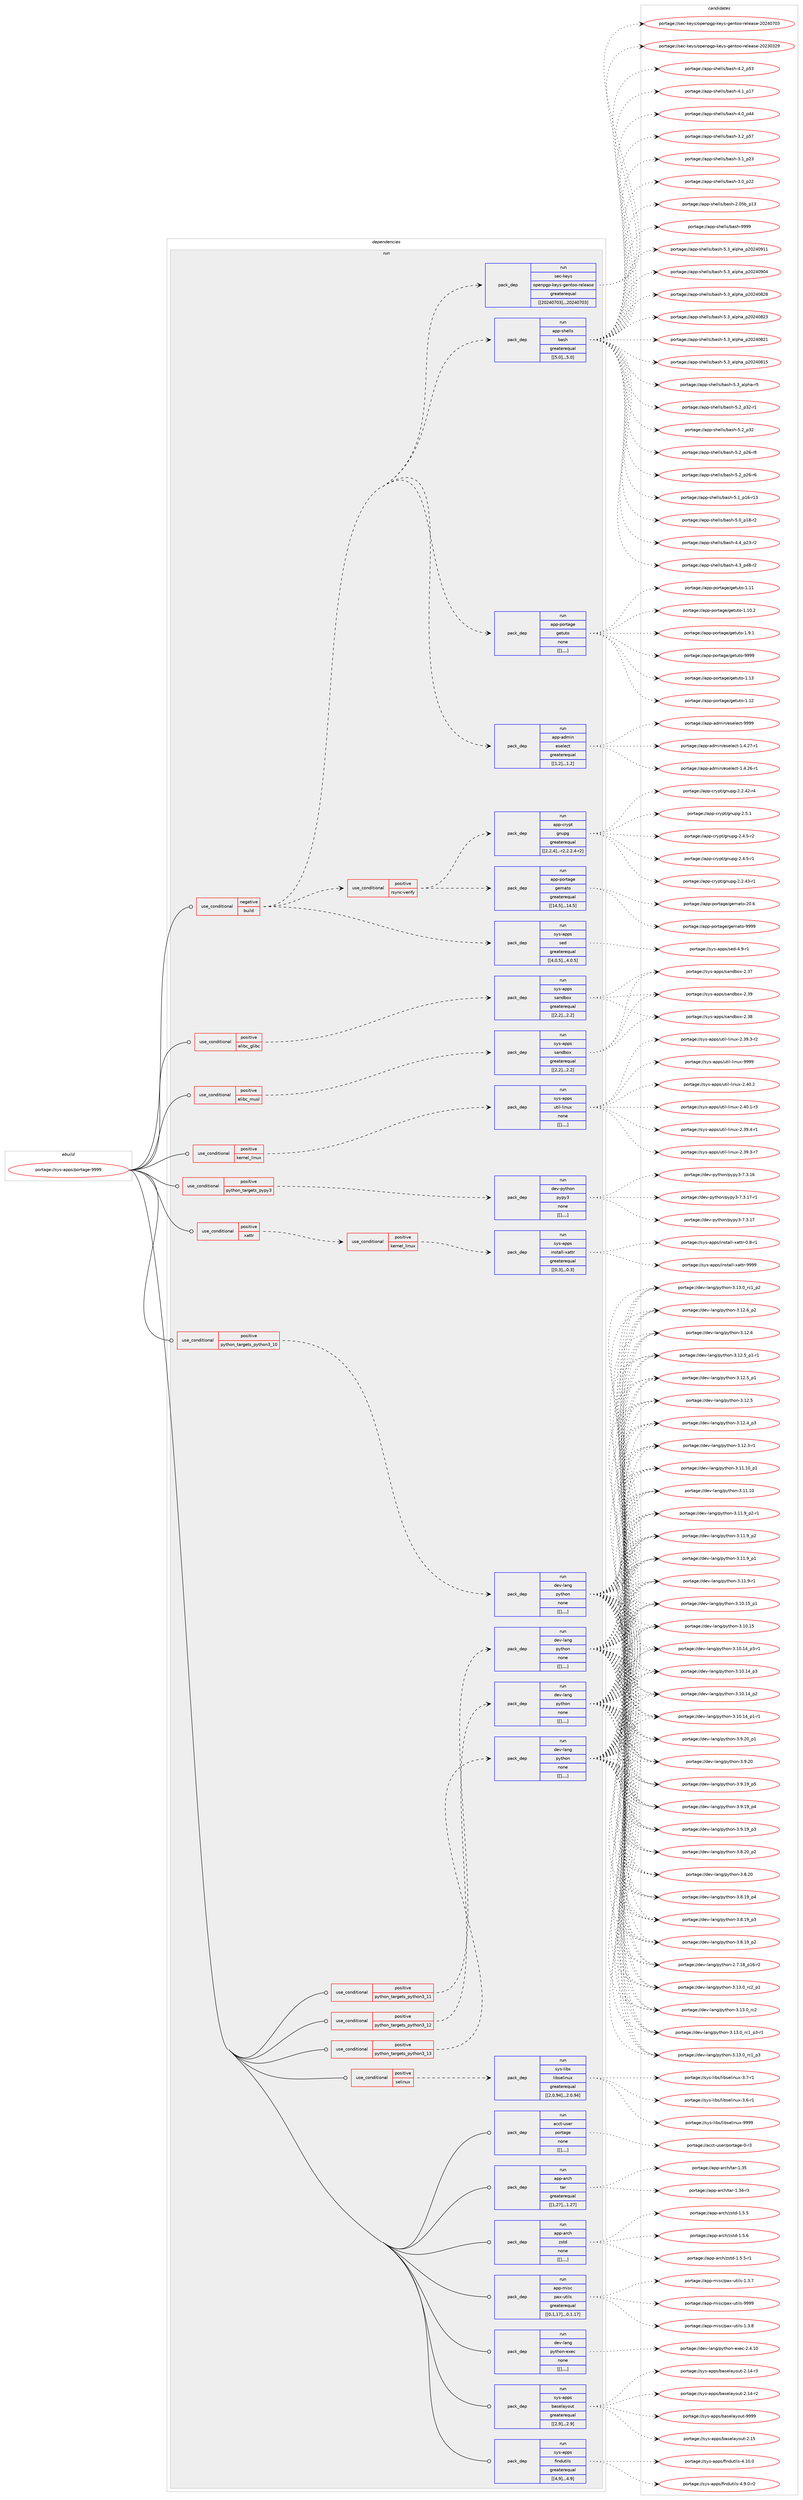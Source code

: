 digraph prolog {

# *************
# Graph options
# *************

newrank=true;
concentrate=true;
compound=true;
graph [rankdir=LR,fontname=Helvetica,fontsize=10,ranksep=1.5];#, ranksep=2.5, nodesep=0.2];
edge  [arrowhead=vee];
node  [fontname=Helvetica,fontsize=10];

# **********
# The ebuild
# **********

subgraph cluster_leftcol {
color=gray;
label=<<i>ebuild</i>>;
id [label="portage://sys-apps/portage-9999", color=red, width=4, href="../sys-apps/portage-9999.svg"];
}

# ****************
# The dependencies
# ****************

subgraph cluster_midcol {
color=gray;
label=<<i>dependencies</i>>;
subgraph cluster_compile {
fillcolor="#eeeeee";
style=filled;
label=<<i>compile</i>>;
}
subgraph cluster_compileandrun {
fillcolor="#eeeeee";
style=filled;
label=<<i>compile and run</i>>;
}
subgraph cluster_run {
fillcolor="#eeeeee";
style=filled;
label=<<i>run</i>>;
subgraph cond6916 {
dependency18360 [label=<<TABLE BORDER="0" CELLBORDER="1" CELLSPACING="0" CELLPADDING="4"><TR><TD ROWSPAN="3" CELLPADDING="10">use_conditional</TD></TR><TR><TD>negative</TD></TR><TR><TD>build</TD></TR></TABLE>>, shape=none, color=red];
subgraph pack11392 {
dependency18361 [label=<<TABLE BORDER="0" CELLBORDER="1" CELLSPACING="0" CELLPADDING="4" WIDTH="220"><TR><TD ROWSPAN="6" CELLPADDING="30">pack_dep</TD></TR><TR><TD WIDTH="110">run</TD></TR><TR><TD>app-admin</TD></TR><TR><TD>eselect</TD></TR><TR><TD>greaterequal</TD></TR><TR><TD>[[1,2],,,1.2]</TD></TR></TABLE>>, shape=none, color=blue];
}
dependency18360:e -> dependency18361:w [weight=20,style="dashed",arrowhead="vee"];
subgraph pack11393 {
dependency18362 [label=<<TABLE BORDER="0" CELLBORDER="1" CELLSPACING="0" CELLPADDING="4" WIDTH="220"><TR><TD ROWSPAN="6" CELLPADDING="30">pack_dep</TD></TR><TR><TD WIDTH="110">run</TD></TR><TR><TD>app-portage</TD></TR><TR><TD>getuto</TD></TR><TR><TD>none</TD></TR><TR><TD>[[],,,,]</TD></TR></TABLE>>, shape=none, color=blue];
}
dependency18360:e -> dependency18362:w [weight=20,style="dashed",arrowhead="vee"];
subgraph pack11394 {
dependency18363 [label=<<TABLE BORDER="0" CELLBORDER="1" CELLSPACING="0" CELLPADDING="4" WIDTH="220"><TR><TD ROWSPAN="6" CELLPADDING="30">pack_dep</TD></TR><TR><TD WIDTH="110">run</TD></TR><TR><TD>app-shells</TD></TR><TR><TD>bash</TD></TR><TR><TD>greaterequal</TD></TR><TR><TD>[[5,0],,,5.0]</TD></TR></TABLE>>, shape=none, color=blue];
}
dependency18360:e -> dependency18363:w [weight=20,style="dashed",arrowhead="vee"];
subgraph pack11395 {
dependency18364 [label=<<TABLE BORDER="0" CELLBORDER="1" CELLSPACING="0" CELLPADDING="4" WIDTH="220"><TR><TD ROWSPAN="6" CELLPADDING="30">pack_dep</TD></TR><TR><TD WIDTH="110">run</TD></TR><TR><TD>sec-keys</TD></TR><TR><TD>openpgp-keys-gentoo-release</TD></TR><TR><TD>greaterequal</TD></TR><TR><TD>[[20240703],,,20240703]</TD></TR></TABLE>>, shape=none, color=blue];
}
dependency18360:e -> dependency18364:w [weight=20,style="dashed",arrowhead="vee"];
subgraph pack11396 {
dependency18365 [label=<<TABLE BORDER="0" CELLBORDER="1" CELLSPACING="0" CELLPADDING="4" WIDTH="220"><TR><TD ROWSPAN="6" CELLPADDING="30">pack_dep</TD></TR><TR><TD WIDTH="110">run</TD></TR><TR><TD>sys-apps</TD></TR><TR><TD>sed</TD></TR><TR><TD>greaterequal</TD></TR><TR><TD>[[4,0,5],,,4.0.5]</TD></TR></TABLE>>, shape=none, color=blue];
}
dependency18360:e -> dependency18365:w [weight=20,style="dashed",arrowhead="vee"];
subgraph cond6917 {
dependency18366 [label=<<TABLE BORDER="0" CELLBORDER="1" CELLSPACING="0" CELLPADDING="4"><TR><TD ROWSPAN="3" CELLPADDING="10">use_conditional</TD></TR><TR><TD>positive</TD></TR><TR><TD>rsync-verify</TD></TR></TABLE>>, shape=none, color=red];
subgraph pack11397 {
dependency18367 [label=<<TABLE BORDER="0" CELLBORDER="1" CELLSPACING="0" CELLPADDING="4" WIDTH="220"><TR><TD ROWSPAN="6" CELLPADDING="30">pack_dep</TD></TR><TR><TD WIDTH="110">run</TD></TR><TR><TD>app-crypt</TD></TR><TR><TD>gnupg</TD></TR><TR><TD>greaterequal</TD></TR><TR><TD>[[2,2,4],,-r2,2.2.4-r2]</TD></TR></TABLE>>, shape=none, color=blue];
}
dependency18366:e -> dependency18367:w [weight=20,style="dashed",arrowhead="vee"];
subgraph pack11398 {
dependency18368 [label=<<TABLE BORDER="0" CELLBORDER="1" CELLSPACING="0" CELLPADDING="4" WIDTH="220"><TR><TD ROWSPAN="6" CELLPADDING="30">pack_dep</TD></TR><TR><TD WIDTH="110">run</TD></TR><TR><TD>app-portage</TD></TR><TR><TD>gemato</TD></TR><TR><TD>greaterequal</TD></TR><TR><TD>[[14,5],,,14.5]</TD></TR></TABLE>>, shape=none, color=blue];
}
dependency18366:e -> dependency18368:w [weight=20,style="dashed",arrowhead="vee"];
}
dependency18360:e -> dependency18366:w [weight=20,style="dashed",arrowhead="vee"];
}
id:e -> dependency18360:w [weight=20,style="solid",arrowhead="odot"];
subgraph cond6918 {
dependency18369 [label=<<TABLE BORDER="0" CELLBORDER="1" CELLSPACING="0" CELLPADDING="4"><TR><TD ROWSPAN="3" CELLPADDING="10">use_conditional</TD></TR><TR><TD>positive</TD></TR><TR><TD>elibc_glibc</TD></TR></TABLE>>, shape=none, color=red];
subgraph pack11399 {
dependency18370 [label=<<TABLE BORDER="0" CELLBORDER="1" CELLSPACING="0" CELLPADDING="4" WIDTH="220"><TR><TD ROWSPAN="6" CELLPADDING="30">pack_dep</TD></TR><TR><TD WIDTH="110">run</TD></TR><TR><TD>sys-apps</TD></TR><TR><TD>sandbox</TD></TR><TR><TD>greaterequal</TD></TR><TR><TD>[[2,2],,,2.2]</TD></TR></TABLE>>, shape=none, color=blue];
}
dependency18369:e -> dependency18370:w [weight=20,style="dashed",arrowhead="vee"];
}
id:e -> dependency18369:w [weight=20,style="solid",arrowhead="odot"];
subgraph cond6919 {
dependency18371 [label=<<TABLE BORDER="0" CELLBORDER="1" CELLSPACING="0" CELLPADDING="4"><TR><TD ROWSPAN="3" CELLPADDING="10">use_conditional</TD></TR><TR><TD>positive</TD></TR><TR><TD>elibc_musl</TD></TR></TABLE>>, shape=none, color=red];
subgraph pack11400 {
dependency18372 [label=<<TABLE BORDER="0" CELLBORDER="1" CELLSPACING="0" CELLPADDING="4" WIDTH="220"><TR><TD ROWSPAN="6" CELLPADDING="30">pack_dep</TD></TR><TR><TD WIDTH="110">run</TD></TR><TR><TD>sys-apps</TD></TR><TR><TD>sandbox</TD></TR><TR><TD>greaterequal</TD></TR><TR><TD>[[2,2],,,2.2]</TD></TR></TABLE>>, shape=none, color=blue];
}
dependency18371:e -> dependency18372:w [weight=20,style="dashed",arrowhead="vee"];
}
id:e -> dependency18371:w [weight=20,style="solid",arrowhead="odot"];
subgraph cond6920 {
dependency18373 [label=<<TABLE BORDER="0" CELLBORDER="1" CELLSPACING="0" CELLPADDING="4"><TR><TD ROWSPAN="3" CELLPADDING="10">use_conditional</TD></TR><TR><TD>positive</TD></TR><TR><TD>kernel_linux</TD></TR></TABLE>>, shape=none, color=red];
subgraph pack11401 {
dependency18374 [label=<<TABLE BORDER="0" CELLBORDER="1" CELLSPACING="0" CELLPADDING="4" WIDTH="220"><TR><TD ROWSPAN="6" CELLPADDING="30">pack_dep</TD></TR><TR><TD WIDTH="110">run</TD></TR><TR><TD>sys-apps</TD></TR><TR><TD>util-linux</TD></TR><TR><TD>none</TD></TR><TR><TD>[[],,,,]</TD></TR></TABLE>>, shape=none, color=blue];
}
dependency18373:e -> dependency18374:w [weight=20,style="dashed",arrowhead="vee"];
}
id:e -> dependency18373:w [weight=20,style="solid",arrowhead="odot"];
subgraph cond6921 {
dependency18375 [label=<<TABLE BORDER="0" CELLBORDER="1" CELLSPACING="0" CELLPADDING="4"><TR><TD ROWSPAN="3" CELLPADDING="10">use_conditional</TD></TR><TR><TD>positive</TD></TR><TR><TD>python_targets_pypy3</TD></TR></TABLE>>, shape=none, color=red];
subgraph pack11402 {
dependency18376 [label=<<TABLE BORDER="0" CELLBORDER="1" CELLSPACING="0" CELLPADDING="4" WIDTH="220"><TR><TD ROWSPAN="6" CELLPADDING="30">pack_dep</TD></TR><TR><TD WIDTH="110">run</TD></TR><TR><TD>dev-python</TD></TR><TR><TD>pypy3</TD></TR><TR><TD>none</TD></TR><TR><TD>[[],,,,]</TD></TR></TABLE>>, shape=none, color=blue];
}
dependency18375:e -> dependency18376:w [weight=20,style="dashed",arrowhead="vee"];
}
id:e -> dependency18375:w [weight=20,style="solid",arrowhead="odot"];
subgraph cond6922 {
dependency18377 [label=<<TABLE BORDER="0" CELLBORDER="1" CELLSPACING="0" CELLPADDING="4"><TR><TD ROWSPAN="3" CELLPADDING="10">use_conditional</TD></TR><TR><TD>positive</TD></TR><TR><TD>python_targets_python3_10</TD></TR></TABLE>>, shape=none, color=red];
subgraph pack11403 {
dependency18378 [label=<<TABLE BORDER="0" CELLBORDER="1" CELLSPACING="0" CELLPADDING="4" WIDTH="220"><TR><TD ROWSPAN="6" CELLPADDING="30">pack_dep</TD></TR><TR><TD WIDTH="110">run</TD></TR><TR><TD>dev-lang</TD></TR><TR><TD>python</TD></TR><TR><TD>none</TD></TR><TR><TD>[[],,,,]</TD></TR></TABLE>>, shape=none, color=blue];
}
dependency18377:e -> dependency18378:w [weight=20,style="dashed",arrowhead="vee"];
}
id:e -> dependency18377:w [weight=20,style="solid",arrowhead="odot"];
subgraph cond6923 {
dependency18379 [label=<<TABLE BORDER="0" CELLBORDER="1" CELLSPACING="0" CELLPADDING="4"><TR><TD ROWSPAN="3" CELLPADDING="10">use_conditional</TD></TR><TR><TD>positive</TD></TR><TR><TD>python_targets_python3_11</TD></TR></TABLE>>, shape=none, color=red];
subgraph pack11404 {
dependency18380 [label=<<TABLE BORDER="0" CELLBORDER="1" CELLSPACING="0" CELLPADDING="4" WIDTH="220"><TR><TD ROWSPAN="6" CELLPADDING="30">pack_dep</TD></TR><TR><TD WIDTH="110">run</TD></TR><TR><TD>dev-lang</TD></TR><TR><TD>python</TD></TR><TR><TD>none</TD></TR><TR><TD>[[],,,,]</TD></TR></TABLE>>, shape=none, color=blue];
}
dependency18379:e -> dependency18380:w [weight=20,style="dashed",arrowhead="vee"];
}
id:e -> dependency18379:w [weight=20,style="solid",arrowhead="odot"];
subgraph cond6924 {
dependency18381 [label=<<TABLE BORDER="0" CELLBORDER="1" CELLSPACING="0" CELLPADDING="4"><TR><TD ROWSPAN="3" CELLPADDING="10">use_conditional</TD></TR><TR><TD>positive</TD></TR><TR><TD>python_targets_python3_12</TD></TR></TABLE>>, shape=none, color=red];
subgraph pack11405 {
dependency18382 [label=<<TABLE BORDER="0" CELLBORDER="1" CELLSPACING="0" CELLPADDING="4" WIDTH="220"><TR><TD ROWSPAN="6" CELLPADDING="30">pack_dep</TD></TR><TR><TD WIDTH="110">run</TD></TR><TR><TD>dev-lang</TD></TR><TR><TD>python</TD></TR><TR><TD>none</TD></TR><TR><TD>[[],,,,]</TD></TR></TABLE>>, shape=none, color=blue];
}
dependency18381:e -> dependency18382:w [weight=20,style="dashed",arrowhead="vee"];
}
id:e -> dependency18381:w [weight=20,style="solid",arrowhead="odot"];
subgraph cond6925 {
dependency18383 [label=<<TABLE BORDER="0" CELLBORDER="1" CELLSPACING="0" CELLPADDING="4"><TR><TD ROWSPAN="3" CELLPADDING="10">use_conditional</TD></TR><TR><TD>positive</TD></TR><TR><TD>python_targets_python3_13</TD></TR></TABLE>>, shape=none, color=red];
subgraph pack11406 {
dependency18384 [label=<<TABLE BORDER="0" CELLBORDER="1" CELLSPACING="0" CELLPADDING="4" WIDTH="220"><TR><TD ROWSPAN="6" CELLPADDING="30">pack_dep</TD></TR><TR><TD WIDTH="110">run</TD></TR><TR><TD>dev-lang</TD></TR><TR><TD>python</TD></TR><TR><TD>none</TD></TR><TR><TD>[[],,,,]</TD></TR></TABLE>>, shape=none, color=blue];
}
dependency18383:e -> dependency18384:w [weight=20,style="dashed",arrowhead="vee"];
}
id:e -> dependency18383:w [weight=20,style="solid",arrowhead="odot"];
subgraph cond6926 {
dependency18385 [label=<<TABLE BORDER="0" CELLBORDER="1" CELLSPACING="0" CELLPADDING="4"><TR><TD ROWSPAN="3" CELLPADDING="10">use_conditional</TD></TR><TR><TD>positive</TD></TR><TR><TD>selinux</TD></TR></TABLE>>, shape=none, color=red];
subgraph pack11407 {
dependency18386 [label=<<TABLE BORDER="0" CELLBORDER="1" CELLSPACING="0" CELLPADDING="4" WIDTH="220"><TR><TD ROWSPAN="6" CELLPADDING="30">pack_dep</TD></TR><TR><TD WIDTH="110">run</TD></TR><TR><TD>sys-libs</TD></TR><TR><TD>libselinux</TD></TR><TR><TD>greaterequal</TD></TR><TR><TD>[[2,0,94],,,2.0.94]</TD></TR></TABLE>>, shape=none, color=blue];
}
dependency18385:e -> dependency18386:w [weight=20,style="dashed",arrowhead="vee"];
}
id:e -> dependency18385:w [weight=20,style="solid",arrowhead="odot"];
subgraph cond6927 {
dependency18387 [label=<<TABLE BORDER="0" CELLBORDER="1" CELLSPACING="0" CELLPADDING="4"><TR><TD ROWSPAN="3" CELLPADDING="10">use_conditional</TD></TR><TR><TD>positive</TD></TR><TR><TD>xattr</TD></TR></TABLE>>, shape=none, color=red];
subgraph cond6928 {
dependency18388 [label=<<TABLE BORDER="0" CELLBORDER="1" CELLSPACING="0" CELLPADDING="4"><TR><TD ROWSPAN="3" CELLPADDING="10">use_conditional</TD></TR><TR><TD>positive</TD></TR><TR><TD>kernel_linux</TD></TR></TABLE>>, shape=none, color=red];
subgraph pack11408 {
dependency18389 [label=<<TABLE BORDER="0" CELLBORDER="1" CELLSPACING="0" CELLPADDING="4" WIDTH="220"><TR><TD ROWSPAN="6" CELLPADDING="30">pack_dep</TD></TR><TR><TD WIDTH="110">run</TD></TR><TR><TD>sys-apps</TD></TR><TR><TD>install-xattr</TD></TR><TR><TD>greaterequal</TD></TR><TR><TD>[[0,3],,,0.3]</TD></TR></TABLE>>, shape=none, color=blue];
}
dependency18388:e -> dependency18389:w [weight=20,style="dashed",arrowhead="vee"];
}
dependency18387:e -> dependency18388:w [weight=20,style="dashed",arrowhead="vee"];
}
id:e -> dependency18387:w [weight=20,style="solid",arrowhead="odot"];
subgraph pack11409 {
dependency18390 [label=<<TABLE BORDER="0" CELLBORDER="1" CELLSPACING="0" CELLPADDING="4" WIDTH="220"><TR><TD ROWSPAN="6" CELLPADDING="30">pack_dep</TD></TR><TR><TD WIDTH="110">run</TD></TR><TR><TD>acct-user</TD></TR><TR><TD>portage</TD></TR><TR><TD>none</TD></TR><TR><TD>[[],,,,]</TD></TR></TABLE>>, shape=none, color=blue];
}
id:e -> dependency18390:w [weight=20,style="solid",arrowhead="odot"];
subgraph pack11410 {
dependency18391 [label=<<TABLE BORDER="0" CELLBORDER="1" CELLSPACING="0" CELLPADDING="4" WIDTH="220"><TR><TD ROWSPAN="6" CELLPADDING="30">pack_dep</TD></TR><TR><TD WIDTH="110">run</TD></TR><TR><TD>app-arch</TD></TR><TR><TD>tar</TD></TR><TR><TD>greaterequal</TD></TR><TR><TD>[[1,27],,,1.27]</TD></TR></TABLE>>, shape=none, color=blue];
}
id:e -> dependency18391:w [weight=20,style="solid",arrowhead="odot"];
subgraph pack11411 {
dependency18392 [label=<<TABLE BORDER="0" CELLBORDER="1" CELLSPACING="0" CELLPADDING="4" WIDTH="220"><TR><TD ROWSPAN="6" CELLPADDING="30">pack_dep</TD></TR><TR><TD WIDTH="110">run</TD></TR><TR><TD>app-arch</TD></TR><TR><TD>zstd</TD></TR><TR><TD>none</TD></TR><TR><TD>[[],,,,]</TD></TR></TABLE>>, shape=none, color=blue];
}
id:e -> dependency18392:w [weight=20,style="solid",arrowhead="odot"];
subgraph pack11412 {
dependency18393 [label=<<TABLE BORDER="0" CELLBORDER="1" CELLSPACING="0" CELLPADDING="4" WIDTH="220"><TR><TD ROWSPAN="6" CELLPADDING="30">pack_dep</TD></TR><TR><TD WIDTH="110">run</TD></TR><TR><TD>app-misc</TD></TR><TR><TD>pax-utils</TD></TR><TR><TD>greaterequal</TD></TR><TR><TD>[[0,1,17],,,0.1.17]</TD></TR></TABLE>>, shape=none, color=blue];
}
id:e -> dependency18393:w [weight=20,style="solid",arrowhead="odot"];
subgraph pack11413 {
dependency18394 [label=<<TABLE BORDER="0" CELLBORDER="1" CELLSPACING="0" CELLPADDING="4" WIDTH="220"><TR><TD ROWSPAN="6" CELLPADDING="30">pack_dep</TD></TR><TR><TD WIDTH="110">run</TD></TR><TR><TD>dev-lang</TD></TR><TR><TD>python-exec</TD></TR><TR><TD>none</TD></TR><TR><TD>[[],,,,]</TD></TR></TABLE>>, shape=none, color=blue];
}
id:e -> dependency18394:w [weight=20,style="solid",arrowhead="odot"];
subgraph pack11414 {
dependency18395 [label=<<TABLE BORDER="0" CELLBORDER="1" CELLSPACING="0" CELLPADDING="4" WIDTH="220"><TR><TD ROWSPAN="6" CELLPADDING="30">pack_dep</TD></TR><TR><TD WIDTH="110">run</TD></TR><TR><TD>sys-apps</TD></TR><TR><TD>baselayout</TD></TR><TR><TD>greaterequal</TD></TR><TR><TD>[[2,9],,,2.9]</TD></TR></TABLE>>, shape=none, color=blue];
}
id:e -> dependency18395:w [weight=20,style="solid",arrowhead="odot"];
subgraph pack11415 {
dependency18396 [label=<<TABLE BORDER="0" CELLBORDER="1" CELLSPACING="0" CELLPADDING="4" WIDTH="220"><TR><TD ROWSPAN="6" CELLPADDING="30">pack_dep</TD></TR><TR><TD WIDTH="110">run</TD></TR><TR><TD>sys-apps</TD></TR><TR><TD>findutils</TD></TR><TR><TD>greaterequal</TD></TR><TR><TD>[[4,9],,,4.9]</TD></TR></TABLE>>, shape=none, color=blue];
}
id:e -> dependency18396:w [weight=20,style="solid",arrowhead="odot"];
}
}

# **************
# The candidates
# **************

subgraph cluster_choices {
rank=same;
color=gray;
label=<<i>candidates</i>>;

subgraph choice11392 {
color=black;
nodesep=1;
choice97112112459710010910511047101115101108101991164557575757 [label="portage://app-admin/eselect-9999", color=red, width=4,href="../app-admin/eselect-9999.svg"];
choice9711211245971001091051104710111510110810199116454946524650554511449 [label="portage://app-admin/eselect-1.4.27-r1", color=red, width=4,href="../app-admin/eselect-1.4.27-r1.svg"];
choice9711211245971001091051104710111510110810199116454946524650544511449 [label="portage://app-admin/eselect-1.4.26-r1", color=red, width=4,href="../app-admin/eselect-1.4.26-r1.svg"];
dependency18361:e -> choice97112112459710010910511047101115101108101991164557575757:w [style=dotted,weight="100"];
dependency18361:e -> choice9711211245971001091051104710111510110810199116454946524650554511449:w [style=dotted,weight="100"];
dependency18361:e -> choice9711211245971001091051104710111510110810199116454946524650544511449:w [style=dotted,weight="100"];
}
subgraph choice11393 {
color=black;
nodesep=1;
choice971121124511211111411697103101471031011161171161114557575757 [label="portage://app-portage/getuto-9999", color=red, width=4,href="../app-portage/getuto-9999.svg"];
choice971121124511211111411697103101471031011161171161114549464951 [label="portage://app-portage/getuto-1.13", color=red, width=4,href="../app-portage/getuto-1.13.svg"];
choice971121124511211111411697103101471031011161171161114549464950 [label="portage://app-portage/getuto-1.12", color=red, width=4,href="../app-portage/getuto-1.12.svg"];
choice971121124511211111411697103101471031011161171161114549464949 [label="portage://app-portage/getuto-1.11", color=red, width=4,href="../app-portage/getuto-1.11.svg"];
choice9711211245112111114116971031014710310111611711611145494649484650 [label="portage://app-portage/getuto-1.10.2", color=red, width=4,href="../app-portage/getuto-1.10.2.svg"];
choice97112112451121111141169710310147103101116117116111454946574649 [label="portage://app-portage/getuto-1.9.1", color=red, width=4,href="../app-portage/getuto-1.9.1.svg"];
dependency18362:e -> choice971121124511211111411697103101471031011161171161114557575757:w [style=dotted,weight="100"];
dependency18362:e -> choice971121124511211111411697103101471031011161171161114549464951:w [style=dotted,weight="100"];
dependency18362:e -> choice971121124511211111411697103101471031011161171161114549464950:w [style=dotted,weight="100"];
dependency18362:e -> choice971121124511211111411697103101471031011161171161114549464949:w [style=dotted,weight="100"];
dependency18362:e -> choice9711211245112111114116971031014710310111611711611145494649484650:w [style=dotted,weight="100"];
dependency18362:e -> choice97112112451121111141169710310147103101116117116111454946574649:w [style=dotted,weight="100"];
}
subgraph choice11394 {
color=black;
nodesep=1;
choice97112112451151041011081081154798971151044557575757 [label="portage://app-shells/bash-9999", color=red, width=4,href="../app-shells/bash-9999.svg"];
choice971121124511510410110810811547989711510445534651959710811210497951125048505248574949 [label="portage://app-shells/bash-5.3_alpha_p20240911", color=red, width=4,href="../app-shells/bash-5.3_alpha_p20240911.svg"];
choice971121124511510410110810811547989711510445534651959710811210497951125048505248574852 [label="portage://app-shells/bash-5.3_alpha_p20240904", color=red, width=4,href="../app-shells/bash-5.3_alpha_p20240904.svg"];
choice971121124511510410110810811547989711510445534651959710811210497951125048505248565056 [label="portage://app-shells/bash-5.3_alpha_p20240828", color=red, width=4,href="../app-shells/bash-5.3_alpha_p20240828.svg"];
choice971121124511510410110810811547989711510445534651959710811210497951125048505248565051 [label="portage://app-shells/bash-5.3_alpha_p20240823", color=red, width=4,href="../app-shells/bash-5.3_alpha_p20240823.svg"];
choice971121124511510410110810811547989711510445534651959710811210497951125048505248565049 [label="portage://app-shells/bash-5.3_alpha_p20240821", color=red, width=4,href="../app-shells/bash-5.3_alpha_p20240821.svg"];
choice971121124511510410110810811547989711510445534651959710811210497951125048505248564953 [label="portage://app-shells/bash-5.3_alpha_p20240815", color=red, width=4,href="../app-shells/bash-5.3_alpha_p20240815.svg"];
choice9711211245115104101108108115479897115104455346519597108112104974511453 [label="portage://app-shells/bash-5.3_alpha-r5", color=red, width=4,href="../app-shells/bash-5.3_alpha-r5.svg"];
choice9711211245115104101108108115479897115104455346509511251504511449 [label="portage://app-shells/bash-5.2_p32-r1", color=red, width=4,href="../app-shells/bash-5.2_p32-r1.svg"];
choice971121124511510410110810811547989711510445534650951125150 [label="portage://app-shells/bash-5.2_p32", color=red, width=4,href="../app-shells/bash-5.2_p32.svg"];
choice9711211245115104101108108115479897115104455346509511250544511456 [label="portage://app-shells/bash-5.2_p26-r8", color=red, width=4,href="../app-shells/bash-5.2_p26-r8.svg"];
choice9711211245115104101108108115479897115104455346509511250544511454 [label="portage://app-shells/bash-5.2_p26-r6", color=red, width=4,href="../app-shells/bash-5.2_p26-r6.svg"];
choice971121124511510410110810811547989711510445534649951124954451144951 [label="portage://app-shells/bash-5.1_p16-r13", color=red, width=4,href="../app-shells/bash-5.1_p16-r13.svg"];
choice9711211245115104101108108115479897115104455346489511249564511450 [label="portage://app-shells/bash-5.0_p18-r2", color=red, width=4,href="../app-shells/bash-5.0_p18-r2.svg"];
choice9711211245115104101108108115479897115104455246529511250514511450 [label="portage://app-shells/bash-4.4_p23-r2", color=red, width=4,href="../app-shells/bash-4.4_p23-r2.svg"];
choice9711211245115104101108108115479897115104455246519511252564511450 [label="portage://app-shells/bash-4.3_p48-r2", color=red, width=4,href="../app-shells/bash-4.3_p48-r2.svg"];
choice971121124511510410110810811547989711510445524650951125351 [label="portage://app-shells/bash-4.2_p53", color=red, width=4,href="../app-shells/bash-4.2_p53.svg"];
choice971121124511510410110810811547989711510445524649951124955 [label="portage://app-shells/bash-4.1_p17", color=red, width=4,href="../app-shells/bash-4.1_p17.svg"];
choice971121124511510410110810811547989711510445524648951125252 [label="portage://app-shells/bash-4.0_p44", color=red, width=4,href="../app-shells/bash-4.0_p44.svg"];
choice971121124511510410110810811547989711510445514650951125355 [label="portage://app-shells/bash-3.2_p57", color=red, width=4,href="../app-shells/bash-3.2_p57.svg"];
choice971121124511510410110810811547989711510445514649951125051 [label="portage://app-shells/bash-3.1_p23", color=red, width=4,href="../app-shells/bash-3.1_p23.svg"];
choice971121124511510410110810811547989711510445514648951125050 [label="portage://app-shells/bash-3.0_p22", color=red, width=4,href="../app-shells/bash-3.0_p22.svg"];
choice9711211245115104101108108115479897115104455046485398951124951 [label="portage://app-shells/bash-2.05b_p13", color=red, width=4,href="../app-shells/bash-2.05b_p13.svg"];
dependency18363:e -> choice97112112451151041011081081154798971151044557575757:w [style=dotted,weight="100"];
dependency18363:e -> choice971121124511510410110810811547989711510445534651959710811210497951125048505248574949:w [style=dotted,weight="100"];
dependency18363:e -> choice971121124511510410110810811547989711510445534651959710811210497951125048505248574852:w [style=dotted,weight="100"];
dependency18363:e -> choice971121124511510410110810811547989711510445534651959710811210497951125048505248565056:w [style=dotted,weight="100"];
dependency18363:e -> choice971121124511510410110810811547989711510445534651959710811210497951125048505248565051:w [style=dotted,weight="100"];
dependency18363:e -> choice971121124511510410110810811547989711510445534651959710811210497951125048505248565049:w [style=dotted,weight="100"];
dependency18363:e -> choice971121124511510410110810811547989711510445534651959710811210497951125048505248564953:w [style=dotted,weight="100"];
dependency18363:e -> choice9711211245115104101108108115479897115104455346519597108112104974511453:w [style=dotted,weight="100"];
dependency18363:e -> choice9711211245115104101108108115479897115104455346509511251504511449:w [style=dotted,weight="100"];
dependency18363:e -> choice971121124511510410110810811547989711510445534650951125150:w [style=dotted,weight="100"];
dependency18363:e -> choice9711211245115104101108108115479897115104455346509511250544511456:w [style=dotted,weight="100"];
dependency18363:e -> choice9711211245115104101108108115479897115104455346509511250544511454:w [style=dotted,weight="100"];
dependency18363:e -> choice971121124511510410110810811547989711510445534649951124954451144951:w [style=dotted,weight="100"];
dependency18363:e -> choice9711211245115104101108108115479897115104455346489511249564511450:w [style=dotted,weight="100"];
dependency18363:e -> choice9711211245115104101108108115479897115104455246529511250514511450:w [style=dotted,weight="100"];
dependency18363:e -> choice9711211245115104101108108115479897115104455246519511252564511450:w [style=dotted,weight="100"];
dependency18363:e -> choice971121124511510410110810811547989711510445524650951125351:w [style=dotted,weight="100"];
dependency18363:e -> choice971121124511510410110810811547989711510445524649951124955:w [style=dotted,weight="100"];
dependency18363:e -> choice971121124511510410110810811547989711510445524648951125252:w [style=dotted,weight="100"];
dependency18363:e -> choice971121124511510410110810811547989711510445514650951125355:w [style=dotted,weight="100"];
dependency18363:e -> choice971121124511510410110810811547989711510445514649951125051:w [style=dotted,weight="100"];
dependency18363:e -> choice971121124511510410110810811547989711510445514648951125050:w [style=dotted,weight="100"];
dependency18363:e -> choice9711211245115104101108108115479897115104455046485398951124951:w [style=dotted,weight="100"];
}
subgraph choice11395 {
color=black;
nodesep=1;
choice11510199451071011211154711111210111011210311245107101121115451031011101161111114511410110810197115101455048505248554851 [label="portage://sec-keys/openpgp-keys-gentoo-release-20240703", color=red, width=4,href="../sec-keys/openpgp-keys-gentoo-release-20240703.svg"];
choice11510199451071011211154711111210111011210311245107101121115451031011101161111114511410110810197115101455048505148515057 [label="portage://sec-keys/openpgp-keys-gentoo-release-20230329", color=red, width=4,href="../sec-keys/openpgp-keys-gentoo-release-20230329.svg"];
dependency18364:e -> choice11510199451071011211154711111210111011210311245107101121115451031011101161111114511410110810197115101455048505248554851:w [style=dotted,weight="100"];
dependency18364:e -> choice11510199451071011211154711111210111011210311245107101121115451031011101161111114511410110810197115101455048505148515057:w [style=dotted,weight="100"];
}
subgraph choice11396 {
color=black;
nodesep=1;
choice115121115459711211211547115101100455246574511449 [label="portage://sys-apps/sed-4.9-r1", color=red, width=4,href="../sys-apps/sed-4.9-r1.svg"];
dependency18365:e -> choice115121115459711211211547115101100455246574511449:w [style=dotted,weight="100"];
}
subgraph choice11397 {
color=black;
nodesep=1;
choice97112112459911412111211647103110117112103455046534649 [label="portage://app-crypt/gnupg-2.5.1", color=red, width=4,href="../app-crypt/gnupg-2.5.1.svg"];
choice971121124599114121112116471031101171121034550465246534511450 [label="portage://app-crypt/gnupg-2.4.5-r2", color=red, width=4,href="../app-crypt/gnupg-2.4.5-r2.svg"];
choice971121124599114121112116471031101171121034550465246534511449 [label="portage://app-crypt/gnupg-2.4.5-r1", color=red, width=4,href="../app-crypt/gnupg-2.4.5-r1.svg"];
choice97112112459911412111211647103110117112103455046504652514511449 [label="portage://app-crypt/gnupg-2.2.43-r1", color=red, width=4,href="../app-crypt/gnupg-2.2.43-r1.svg"];
choice97112112459911412111211647103110117112103455046504652504511452 [label="portage://app-crypt/gnupg-2.2.42-r4", color=red, width=4,href="../app-crypt/gnupg-2.2.42-r4.svg"];
dependency18367:e -> choice97112112459911412111211647103110117112103455046534649:w [style=dotted,weight="100"];
dependency18367:e -> choice971121124599114121112116471031101171121034550465246534511450:w [style=dotted,weight="100"];
dependency18367:e -> choice971121124599114121112116471031101171121034550465246534511449:w [style=dotted,weight="100"];
dependency18367:e -> choice97112112459911412111211647103110117112103455046504652514511449:w [style=dotted,weight="100"];
dependency18367:e -> choice97112112459911412111211647103110117112103455046504652504511452:w [style=dotted,weight="100"];
}
subgraph choice11398 {
color=black;
nodesep=1;
choice97112112451121111141169710310147103101109971161114557575757 [label="portage://app-portage/gemato-9999", color=red, width=4,href="../app-portage/gemato-9999.svg"];
choice97112112451121111141169710310147103101109971161114550484654 [label="portage://app-portage/gemato-20.6", color=red, width=4,href="../app-portage/gemato-20.6.svg"];
dependency18368:e -> choice97112112451121111141169710310147103101109971161114557575757:w [style=dotted,weight="100"];
dependency18368:e -> choice97112112451121111141169710310147103101109971161114550484654:w [style=dotted,weight="100"];
}
subgraph choice11399 {
color=black;
nodesep=1;
choice11512111545971121121154711597110100981111204550465157 [label="portage://sys-apps/sandbox-2.39", color=red, width=4,href="../sys-apps/sandbox-2.39.svg"];
choice11512111545971121121154711597110100981111204550465156 [label="portage://sys-apps/sandbox-2.38", color=red, width=4,href="../sys-apps/sandbox-2.38.svg"];
choice11512111545971121121154711597110100981111204550465155 [label="portage://sys-apps/sandbox-2.37", color=red, width=4,href="../sys-apps/sandbox-2.37.svg"];
dependency18370:e -> choice11512111545971121121154711597110100981111204550465157:w [style=dotted,weight="100"];
dependency18370:e -> choice11512111545971121121154711597110100981111204550465156:w [style=dotted,weight="100"];
dependency18370:e -> choice11512111545971121121154711597110100981111204550465155:w [style=dotted,weight="100"];
}
subgraph choice11400 {
color=black;
nodesep=1;
choice11512111545971121121154711597110100981111204550465157 [label="portage://sys-apps/sandbox-2.39", color=red, width=4,href="../sys-apps/sandbox-2.39.svg"];
choice11512111545971121121154711597110100981111204550465156 [label="portage://sys-apps/sandbox-2.38", color=red, width=4,href="../sys-apps/sandbox-2.38.svg"];
choice11512111545971121121154711597110100981111204550465155 [label="portage://sys-apps/sandbox-2.37", color=red, width=4,href="../sys-apps/sandbox-2.37.svg"];
dependency18372:e -> choice11512111545971121121154711597110100981111204550465157:w [style=dotted,weight="100"];
dependency18372:e -> choice11512111545971121121154711597110100981111204550465156:w [style=dotted,weight="100"];
dependency18372:e -> choice11512111545971121121154711597110100981111204550465155:w [style=dotted,weight="100"];
}
subgraph choice11401 {
color=black;
nodesep=1;
choice115121115459711211211547117116105108451081051101171204557575757 [label="portage://sys-apps/util-linux-9999", color=red, width=4,href="../sys-apps/util-linux-9999.svg"];
choice1151211154597112112115471171161051084510810511011712045504652484650 [label="portage://sys-apps/util-linux-2.40.2", color=red, width=4,href="../sys-apps/util-linux-2.40.2.svg"];
choice11512111545971121121154711711610510845108105110117120455046524846494511451 [label="portage://sys-apps/util-linux-2.40.1-r3", color=red, width=4,href="../sys-apps/util-linux-2.40.1-r3.svg"];
choice11512111545971121121154711711610510845108105110117120455046515746524511449 [label="portage://sys-apps/util-linux-2.39.4-r1", color=red, width=4,href="../sys-apps/util-linux-2.39.4-r1.svg"];
choice11512111545971121121154711711610510845108105110117120455046515746514511455 [label="portage://sys-apps/util-linux-2.39.3-r7", color=red, width=4,href="../sys-apps/util-linux-2.39.3-r7.svg"];
choice11512111545971121121154711711610510845108105110117120455046515746514511450 [label="portage://sys-apps/util-linux-2.39.3-r2", color=red, width=4,href="../sys-apps/util-linux-2.39.3-r2.svg"];
dependency18374:e -> choice115121115459711211211547117116105108451081051101171204557575757:w [style=dotted,weight="100"];
dependency18374:e -> choice1151211154597112112115471171161051084510810511011712045504652484650:w [style=dotted,weight="100"];
dependency18374:e -> choice11512111545971121121154711711610510845108105110117120455046524846494511451:w [style=dotted,weight="100"];
dependency18374:e -> choice11512111545971121121154711711610510845108105110117120455046515746524511449:w [style=dotted,weight="100"];
dependency18374:e -> choice11512111545971121121154711711610510845108105110117120455046515746514511455:w [style=dotted,weight="100"];
dependency18374:e -> choice11512111545971121121154711711610510845108105110117120455046515746514511450:w [style=dotted,weight="100"];
}
subgraph choice11402 {
color=black;
nodesep=1;
choice100101118451121211161041111104711212111212151455546514649554511449 [label="portage://dev-python/pypy3-7.3.17-r1", color=red, width=4,href="../dev-python/pypy3-7.3.17-r1.svg"];
choice10010111845112121116104111110471121211121215145554651464955 [label="portage://dev-python/pypy3-7.3.17", color=red, width=4,href="../dev-python/pypy3-7.3.17.svg"];
choice10010111845112121116104111110471121211121215145554651464954 [label="portage://dev-python/pypy3-7.3.16", color=red, width=4,href="../dev-python/pypy3-7.3.16.svg"];
dependency18376:e -> choice100101118451121211161041111104711212111212151455546514649554511449:w [style=dotted,weight="100"];
dependency18376:e -> choice10010111845112121116104111110471121211121215145554651464955:w [style=dotted,weight="100"];
dependency18376:e -> choice10010111845112121116104111110471121211121215145554651464954:w [style=dotted,weight="100"];
}
subgraph choice11403 {
color=black;
nodesep=1;
choice100101118451089711010347112121116104111110455146495146489511499509511249 [label="portage://dev-lang/python-3.13.0_rc2_p1", color=red, width=4,href="../dev-lang/python-3.13.0_rc2_p1.svg"];
choice10010111845108971101034711212111610411111045514649514648951149950 [label="portage://dev-lang/python-3.13.0_rc2", color=red, width=4,href="../dev-lang/python-3.13.0_rc2.svg"];
choice1001011184510897110103471121211161041111104551464951464895114994995112514511449 [label="portage://dev-lang/python-3.13.0_rc1_p3-r1", color=red, width=4,href="../dev-lang/python-3.13.0_rc1_p3-r1.svg"];
choice100101118451089711010347112121116104111110455146495146489511499499511251 [label="portage://dev-lang/python-3.13.0_rc1_p3", color=red, width=4,href="../dev-lang/python-3.13.0_rc1_p3.svg"];
choice100101118451089711010347112121116104111110455146495146489511499499511250 [label="portage://dev-lang/python-3.13.0_rc1_p2", color=red, width=4,href="../dev-lang/python-3.13.0_rc1_p2.svg"];
choice100101118451089711010347112121116104111110455146495046549511250 [label="portage://dev-lang/python-3.12.6_p2", color=red, width=4,href="../dev-lang/python-3.12.6_p2.svg"];
choice10010111845108971101034711212111610411111045514649504654 [label="portage://dev-lang/python-3.12.6", color=red, width=4,href="../dev-lang/python-3.12.6.svg"];
choice1001011184510897110103471121211161041111104551464950465395112494511449 [label="portage://dev-lang/python-3.12.5_p1-r1", color=red, width=4,href="../dev-lang/python-3.12.5_p1-r1.svg"];
choice100101118451089711010347112121116104111110455146495046539511249 [label="portage://dev-lang/python-3.12.5_p1", color=red, width=4,href="../dev-lang/python-3.12.5_p1.svg"];
choice10010111845108971101034711212111610411111045514649504653 [label="portage://dev-lang/python-3.12.5", color=red, width=4,href="../dev-lang/python-3.12.5.svg"];
choice100101118451089711010347112121116104111110455146495046529511251 [label="portage://dev-lang/python-3.12.4_p3", color=red, width=4,href="../dev-lang/python-3.12.4_p3.svg"];
choice100101118451089711010347112121116104111110455146495046514511449 [label="portage://dev-lang/python-3.12.3-r1", color=red, width=4,href="../dev-lang/python-3.12.3-r1.svg"];
choice10010111845108971101034711212111610411111045514649494649489511249 [label="portage://dev-lang/python-3.11.10_p1", color=red, width=4,href="../dev-lang/python-3.11.10_p1.svg"];
choice1001011184510897110103471121211161041111104551464949464948 [label="portage://dev-lang/python-3.11.10", color=red, width=4,href="../dev-lang/python-3.11.10.svg"];
choice1001011184510897110103471121211161041111104551464949465795112504511449 [label="portage://dev-lang/python-3.11.9_p2-r1", color=red, width=4,href="../dev-lang/python-3.11.9_p2-r1.svg"];
choice100101118451089711010347112121116104111110455146494946579511250 [label="portage://dev-lang/python-3.11.9_p2", color=red, width=4,href="../dev-lang/python-3.11.9_p2.svg"];
choice100101118451089711010347112121116104111110455146494946579511249 [label="portage://dev-lang/python-3.11.9_p1", color=red, width=4,href="../dev-lang/python-3.11.9_p1.svg"];
choice100101118451089711010347112121116104111110455146494946574511449 [label="portage://dev-lang/python-3.11.9-r1", color=red, width=4,href="../dev-lang/python-3.11.9-r1.svg"];
choice10010111845108971101034711212111610411111045514649484649539511249 [label="portage://dev-lang/python-3.10.15_p1", color=red, width=4,href="../dev-lang/python-3.10.15_p1.svg"];
choice1001011184510897110103471121211161041111104551464948464953 [label="portage://dev-lang/python-3.10.15", color=red, width=4,href="../dev-lang/python-3.10.15.svg"];
choice100101118451089711010347112121116104111110455146494846495295112514511449 [label="portage://dev-lang/python-3.10.14_p3-r1", color=red, width=4,href="../dev-lang/python-3.10.14_p3-r1.svg"];
choice10010111845108971101034711212111610411111045514649484649529511251 [label="portage://dev-lang/python-3.10.14_p3", color=red, width=4,href="../dev-lang/python-3.10.14_p3.svg"];
choice10010111845108971101034711212111610411111045514649484649529511250 [label="portage://dev-lang/python-3.10.14_p2", color=red, width=4,href="../dev-lang/python-3.10.14_p2.svg"];
choice100101118451089711010347112121116104111110455146494846495295112494511449 [label="portage://dev-lang/python-3.10.14_p1-r1", color=red, width=4,href="../dev-lang/python-3.10.14_p1-r1.svg"];
choice100101118451089711010347112121116104111110455146574650489511249 [label="portage://dev-lang/python-3.9.20_p1", color=red, width=4,href="../dev-lang/python-3.9.20_p1.svg"];
choice10010111845108971101034711212111610411111045514657465048 [label="portage://dev-lang/python-3.9.20", color=red, width=4,href="../dev-lang/python-3.9.20.svg"];
choice100101118451089711010347112121116104111110455146574649579511253 [label="portage://dev-lang/python-3.9.19_p5", color=red, width=4,href="../dev-lang/python-3.9.19_p5.svg"];
choice100101118451089711010347112121116104111110455146574649579511252 [label="portage://dev-lang/python-3.9.19_p4", color=red, width=4,href="../dev-lang/python-3.9.19_p4.svg"];
choice100101118451089711010347112121116104111110455146574649579511251 [label="portage://dev-lang/python-3.9.19_p3", color=red, width=4,href="../dev-lang/python-3.9.19_p3.svg"];
choice100101118451089711010347112121116104111110455146564650489511250 [label="portage://dev-lang/python-3.8.20_p2", color=red, width=4,href="../dev-lang/python-3.8.20_p2.svg"];
choice10010111845108971101034711212111610411111045514656465048 [label="portage://dev-lang/python-3.8.20", color=red, width=4,href="../dev-lang/python-3.8.20.svg"];
choice100101118451089711010347112121116104111110455146564649579511252 [label="portage://dev-lang/python-3.8.19_p4", color=red, width=4,href="../dev-lang/python-3.8.19_p4.svg"];
choice100101118451089711010347112121116104111110455146564649579511251 [label="portage://dev-lang/python-3.8.19_p3", color=red, width=4,href="../dev-lang/python-3.8.19_p3.svg"];
choice100101118451089711010347112121116104111110455146564649579511250 [label="portage://dev-lang/python-3.8.19_p2", color=red, width=4,href="../dev-lang/python-3.8.19_p2.svg"];
choice100101118451089711010347112121116104111110455046554649569511249544511450 [label="portage://dev-lang/python-2.7.18_p16-r2", color=red, width=4,href="../dev-lang/python-2.7.18_p16-r2.svg"];
dependency18378:e -> choice100101118451089711010347112121116104111110455146495146489511499509511249:w [style=dotted,weight="100"];
dependency18378:e -> choice10010111845108971101034711212111610411111045514649514648951149950:w [style=dotted,weight="100"];
dependency18378:e -> choice1001011184510897110103471121211161041111104551464951464895114994995112514511449:w [style=dotted,weight="100"];
dependency18378:e -> choice100101118451089711010347112121116104111110455146495146489511499499511251:w [style=dotted,weight="100"];
dependency18378:e -> choice100101118451089711010347112121116104111110455146495146489511499499511250:w [style=dotted,weight="100"];
dependency18378:e -> choice100101118451089711010347112121116104111110455146495046549511250:w [style=dotted,weight="100"];
dependency18378:e -> choice10010111845108971101034711212111610411111045514649504654:w [style=dotted,weight="100"];
dependency18378:e -> choice1001011184510897110103471121211161041111104551464950465395112494511449:w [style=dotted,weight="100"];
dependency18378:e -> choice100101118451089711010347112121116104111110455146495046539511249:w [style=dotted,weight="100"];
dependency18378:e -> choice10010111845108971101034711212111610411111045514649504653:w [style=dotted,weight="100"];
dependency18378:e -> choice100101118451089711010347112121116104111110455146495046529511251:w [style=dotted,weight="100"];
dependency18378:e -> choice100101118451089711010347112121116104111110455146495046514511449:w [style=dotted,weight="100"];
dependency18378:e -> choice10010111845108971101034711212111610411111045514649494649489511249:w [style=dotted,weight="100"];
dependency18378:e -> choice1001011184510897110103471121211161041111104551464949464948:w [style=dotted,weight="100"];
dependency18378:e -> choice1001011184510897110103471121211161041111104551464949465795112504511449:w [style=dotted,weight="100"];
dependency18378:e -> choice100101118451089711010347112121116104111110455146494946579511250:w [style=dotted,weight="100"];
dependency18378:e -> choice100101118451089711010347112121116104111110455146494946579511249:w [style=dotted,weight="100"];
dependency18378:e -> choice100101118451089711010347112121116104111110455146494946574511449:w [style=dotted,weight="100"];
dependency18378:e -> choice10010111845108971101034711212111610411111045514649484649539511249:w [style=dotted,weight="100"];
dependency18378:e -> choice1001011184510897110103471121211161041111104551464948464953:w [style=dotted,weight="100"];
dependency18378:e -> choice100101118451089711010347112121116104111110455146494846495295112514511449:w [style=dotted,weight="100"];
dependency18378:e -> choice10010111845108971101034711212111610411111045514649484649529511251:w [style=dotted,weight="100"];
dependency18378:e -> choice10010111845108971101034711212111610411111045514649484649529511250:w [style=dotted,weight="100"];
dependency18378:e -> choice100101118451089711010347112121116104111110455146494846495295112494511449:w [style=dotted,weight="100"];
dependency18378:e -> choice100101118451089711010347112121116104111110455146574650489511249:w [style=dotted,weight="100"];
dependency18378:e -> choice10010111845108971101034711212111610411111045514657465048:w [style=dotted,weight="100"];
dependency18378:e -> choice100101118451089711010347112121116104111110455146574649579511253:w [style=dotted,weight="100"];
dependency18378:e -> choice100101118451089711010347112121116104111110455146574649579511252:w [style=dotted,weight="100"];
dependency18378:e -> choice100101118451089711010347112121116104111110455146574649579511251:w [style=dotted,weight="100"];
dependency18378:e -> choice100101118451089711010347112121116104111110455146564650489511250:w [style=dotted,weight="100"];
dependency18378:e -> choice10010111845108971101034711212111610411111045514656465048:w [style=dotted,weight="100"];
dependency18378:e -> choice100101118451089711010347112121116104111110455146564649579511252:w [style=dotted,weight="100"];
dependency18378:e -> choice100101118451089711010347112121116104111110455146564649579511251:w [style=dotted,weight="100"];
dependency18378:e -> choice100101118451089711010347112121116104111110455146564649579511250:w [style=dotted,weight="100"];
dependency18378:e -> choice100101118451089711010347112121116104111110455046554649569511249544511450:w [style=dotted,weight="100"];
}
subgraph choice11404 {
color=black;
nodesep=1;
choice100101118451089711010347112121116104111110455146495146489511499509511249 [label="portage://dev-lang/python-3.13.0_rc2_p1", color=red, width=4,href="../dev-lang/python-3.13.0_rc2_p1.svg"];
choice10010111845108971101034711212111610411111045514649514648951149950 [label="portage://dev-lang/python-3.13.0_rc2", color=red, width=4,href="../dev-lang/python-3.13.0_rc2.svg"];
choice1001011184510897110103471121211161041111104551464951464895114994995112514511449 [label="portage://dev-lang/python-3.13.0_rc1_p3-r1", color=red, width=4,href="../dev-lang/python-3.13.0_rc1_p3-r1.svg"];
choice100101118451089711010347112121116104111110455146495146489511499499511251 [label="portage://dev-lang/python-3.13.0_rc1_p3", color=red, width=4,href="../dev-lang/python-3.13.0_rc1_p3.svg"];
choice100101118451089711010347112121116104111110455146495146489511499499511250 [label="portage://dev-lang/python-3.13.0_rc1_p2", color=red, width=4,href="../dev-lang/python-3.13.0_rc1_p2.svg"];
choice100101118451089711010347112121116104111110455146495046549511250 [label="portage://dev-lang/python-3.12.6_p2", color=red, width=4,href="../dev-lang/python-3.12.6_p2.svg"];
choice10010111845108971101034711212111610411111045514649504654 [label="portage://dev-lang/python-3.12.6", color=red, width=4,href="../dev-lang/python-3.12.6.svg"];
choice1001011184510897110103471121211161041111104551464950465395112494511449 [label="portage://dev-lang/python-3.12.5_p1-r1", color=red, width=4,href="../dev-lang/python-3.12.5_p1-r1.svg"];
choice100101118451089711010347112121116104111110455146495046539511249 [label="portage://dev-lang/python-3.12.5_p1", color=red, width=4,href="../dev-lang/python-3.12.5_p1.svg"];
choice10010111845108971101034711212111610411111045514649504653 [label="portage://dev-lang/python-3.12.5", color=red, width=4,href="../dev-lang/python-3.12.5.svg"];
choice100101118451089711010347112121116104111110455146495046529511251 [label="portage://dev-lang/python-3.12.4_p3", color=red, width=4,href="../dev-lang/python-3.12.4_p3.svg"];
choice100101118451089711010347112121116104111110455146495046514511449 [label="portage://dev-lang/python-3.12.3-r1", color=red, width=4,href="../dev-lang/python-3.12.3-r1.svg"];
choice10010111845108971101034711212111610411111045514649494649489511249 [label="portage://dev-lang/python-3.11.10_p1", color=red, width=4,href="../dev-lang/python-3.11.10_p1.svg"];
choice1001011184510897110103471121211161041111104551464949464948 [label="portage://dev-lang/python-3.11.10", color=red, width=4,href="../dev-lang/python-3.11.10.svg"];
choice1001011184510897110103471121211161041111104551464949465795112504511449 [label="portage://dev-lang/python-3.11.9_p2-r1", color=red, width=4,href="../dev-lang/python-3.11.9_p2-r1.svg"];
choice100101118451089711010347112121116104111110455146494946579511250 [label="portage://dev-lang/python-3.11.9_p2", color=red, width=4,href="../dev-lang/python-3.11.9_p2.svg"];
choice100101118451089711010347112121116104111110455146494946579511249 [label="portage://dev-lang/python-3.11.9_p1", color=red, width=4,href="../dev-lang/python-3.11.9_p1.svg"];
choice100101118451089711010347112121116104111110455146494946574511449 [label="portage://dev-lang/python-3.11.9-r1", color=red, width=4,href="../dev-lang/python-3.11.9-r1.svg"];
choice10010111845108971101034711212111610411111045514649484649539511249 [label="portage://dev-lang/python-3.10.15_p1", color=red, width=4,href="../dev-lang/python-3.10.15_p1.svg"];
choice1001011184510897110103471121211161041111104551464948464953 [label="portage://dev-lang/python-3.10.15", color=red, width=4,href="../dev-lang/python-3.10.15.svg"];
choice100101118451089711010347112121116104111110455146494846495295112514511449 [label="portage://dev-lang/python-3.10.14_p3-r1", color=red, width=4,href="../dev-lang/python-3.10.14_p3-r1.svg"];
choice10010111845108971101034711212111610411111045514649484649529511251 [label="portage://dev-lang/python-3.10.14_p3", color=red, width=4,href="../dev-lang/python-3.10.14_p3.svg"];
choice10010111845108971101034711212111610411111045514649484649529511250 [label="portage://dev-lang/python-3.10.14_p2", color=red, width=4,href="../dev-lang/python-3.10.14_p2.svg"];
choice100101118451089711010347112121116104111110455146494846495295112494511449 [label="portage://dev-lang/python-3.10.14_p1-r1", color=red, width=4,href="../dev-lang/python-3.10.14_p1-r1.svg"];
choice100101118451089711010347112121116104111110455146574650489511249 [label="portage://dev-lang/python-3.9.20_p1", color=red, width=4,href="../dev-lang/python-3.9.20_p1.svg"];
choice10010111845108971101034711212111610411111045514657465048 [label="portage://dev-lang/python-3.9.20", color=red, width=4,href="../dev-lang/python-3.9.20.svg"];
choice100101118451089711010347112121116104111110455146574649579511253 [label="portage://dev-lang/python-3.9.19_p5", color=red, width=4,href="../dev-lang/python-3.9.19_p5.svg"];
choice100101118451089711010347112121116104111110455146574649579511252 [label="portage://dev-lang/python-3.9.19_p4", color=red, width=4,href="../dev-lang/python-3.9.19_p4.svg"];
choice100101118451089711010347112121116104111110455146574649579511251 [label="portage://dev-lang/python-3.9.19_p3", color=red, width=4,href="../dev-lang/python-3.9.19_p3.svg"];
choice100101118451089711010347112121116104111110455146564650489511250 [label="portage://dev-lang/python-3.8.20_p2", color=red, width=4,href="../dev-lang/python-3.8.20_p2.svg"];
choice10010111845108971101034711212111610411111045514656465048 [label="portage://dev-lang/python-3.8.20", color=red, width=4,href="../dev-lang/python-3.8.20.svg"];
choice100101118451089711010347112121116104111110455146564649579511252 [label="portage://dev-lang/python-3.8.19_p4", color=red, width=4,href="../dev-lang/python-3.8.19_p4.svg"];
choice100101118451089711010347112121116104111110455146564649579511251 [label="portage://dev-lang/python-3.8.19_p3", color=red, width=4,href="../dev-lang/python-3.8.19_p3.svg"];
choice100101118451089711010347112121116104111110455146564649579511250 [label="portage://dev-lang/python-3.8.19_p2", color=red, width=4,href="../dev-lang/python-3.8.19_p2.svg"];
choice100101118451089711010347112121116104111110455046554649569511249544511450 [label="portage://dev-lang/python-2.7.18_p16-r2", color=red, width=4,href="../dev-lang/python-2.7.18_p16-r2.svg"];
dependency18380:e -> choice100101118451089711010347112121116104111110455146495146489511499509511249:w [style=dotted,weight="100"];
dependency18380:e -> choice10010111845108971101034711212111610411111045514649514648951149950:w [style=dotted,weight="100"];
dependency18380:e -> choice1001011184510897110103471121211161041111104551464951464895114994995112514511449:w [style=dotted,weight="100"];
dependency18380:e -> choice100101118451089711010347112121116104111110455146495146489511499499511251:w [style=dotted,weight="100"];
dependency18380:e -> choice100101118451089711010347112121116104111110455146495146489511499499511250:w [style=dotted,weight="100"];
dependency18380:e -> choice100101118451089711010347112121116104111110455146495046549511250:w [style=dotted,weight="100"];
dependency18380:e -> choice10010111845108971101034711212111610411111045514649504654:w [style=dotted,weight="100"];
dependency18380:e -> choice1001011184510897110103471121211161041111104551464950465395112494511449:w [style=dotted,weight="100"];
dependency18380:e -> choice100101118451089711010347112121116104111110455146495046539511249:w [style=dotted,weight="100"];
dependency18380:e -> choice10010111845108971101034711212111610411111045514649504653:w [style=dotted,weight="100"];
dependency18380:e -> choice100101118451089711010347112121116104111110455146495046529511251:w [style=dotted,weight="100"];
dependency18380:e -> choice100101118451089711010347112121116104111110455146495046514511449:w [style=dotted,weight="100"];
dependency18380:e -> choice10010111845108971101034711212111610411111045514649494649489511249:w [style=dotted,weight="100"];
dependency18380:e -> choice1001011184510897110103471121211161041111104551464949464948:w [style=dotted,weight="100"];
dependency18380:e -> choice1001011184510897110103471121211161041111104551464949465795112504511449:w [style=dotted,weight="100"];
dependency18380:e -> choice100101118451089711010347112121116104111110455146494946579511250:w [style=dotted,weight="100"];
dependency18380:e -> choice100101118451089711010347112121116104111110455146494946579511249:w [style=dotted,weight="100"];
dependency18380:e -> choice100101118451089711010347112121116104111110455146494946574511449:w [style=dotted,weight="100"];
dependency18380:e -> choice10010111845108971101034711212111610411111045514649484649539511249:w [style=dotted,weight="100"];
dependency18380:e -> choice1001011184510897110103471121211161041111104551464948464953:w [style=dotted,weight="100"];
dependency18380:e -> choice100101118451089711010347112121116104111110455146494846495295112514511449:w [style=dotted,weight="100"];
dependency18380:e -> choice10010111845108971101034711212111610411111045514649484649529511251:w [style=dotted,weight="100"];
dependency18380:e -> choice10010111845108971101034711212111610411111045514649484649529511250:w [style=dotted,weight="100"];
dependency18380:e -> choice100101118451089711010347112121116104111110455146494846495295112494511449:w [style=dotted,weight="100"];
dependency18380:e -> choice100101118451089711010347112121116104111110455146574650489511249:w [style=dotted,weight="100"];
dependency18380:e -> choice10010111845108971101034711212111610411111045514657465048:w [style=dotted,weight="100"];
dependency18380:e -> choice100101118451089711010347112121116104111110455146574649579511253:w [style=dotted,weight="100"];
dependency18380:e -> choice100101118451089711010347112121116104111110455146574649579511252:w [style=dotted,weight="100"];
dependency18380:e -> choice100101118451089711010347112121116104111110455146574649579511251:w [style=dotted,weight="100"];
dependency18380:e -> choice100101118451089711010347112121116104111110455146564650489511250:w [style=dotted,weight="100"];
dependency18380:e -> choice10010111845108971101034711212111610411111045514656465048:w [style=dotted,weight="100"];
dependency18380:e -> choice100101118451089711010347112121116104111110455146564649579511252:w [style=dotted,weight="100"];
dependency18380:e -> choice100101118451089711010347112121116104111110455146564649579511251:w [style=dotted,weight="100"];
dependency18380:e -> choice100101118451089711010347112121116104111110455146564649579511250:w [style=dotted,weight="100"];
dependency18380:e -> choice100101118451089711010347112121116104111110455046554649569511249544511450:w [style=dotted,weight="100"];
}
subgraph choice11405 {
color=black;
nodesep=1;
choice100101118451089711010347112121116104111110455146495146489511499509511249 [label="portage://dev-lang/python-3.13.0_rc2_p1", color=red, width=4,href="../dev-lang/python-3.13.0_rc2_p1.svg"];
choice10010111845108971101034711212111610411111045514649514648951149950 [label="portage://dev-lang/python-3.13.0_rc2", color=red, width=4,href="../dev-lang/python-3.13.0_rc2.svg"];
choice1001011184510897110103471121211161041111104551464951464895114994995112514511449 [label="portage://dev-lang/python-3.13.0_rc1_p3-r1", color=red, width=4,href="../dev-lang/python-3.13.0_rc1_p3-r1.svg"];
choice100101118451089711010347112121116104111110455146495146489511499499511251 [label="portage://dev-lang/python-3.13.0_rc1_p3", color=red, width=4,href="../dev-lang/python-3.13.0_rc1_p3.svg"];
choice100101118451089711010347112121116104111110455146495146489511499499511250 [label="portage://dev-lang/python-3.13.0_rc1_p2", color=red, width=4,href="../dev-lang/python-3.13.0_rc1_p2.svg"];
choice100101118451089711010347112121116104111110455146495046549511250 [label="portage://dev-lang/python-3.12.6_p2", color=red, width=4,href="../dev-lang/python-3.12.6_p2.svg"];
choice10010111845108971101034711212111610411111045514649504654 [label="portage://dev-lang/python-3.12.6", color=red, width=4,href="../dev-lang/python-3.12.6.svg"];
choice1001011184510897110103471121211161041111104551464950465395112494511449 [label="portage://dev-lang/python-3.12.5_p1-r1", color=red, width=4,href="../dev-lang/python-3.12.5_p1-r1.svg"];
choice100101118451089711010347112121116104111110455146495046539511249 [label="portage://dev-lang/python-3.12.5_p1", color=red, width=4,href="../dev-lang/python-3.12.5_p1.svg"];
choice10010111845108971101034711212111610411111045514649504653 [label="portage://dev-lang/python-3.12.5", color=red, width=4,href="../dev-lang/python-3.12.5.svg"];
choice100101118451089711010347112121116104111110455146495046529511251 [label="portage://dev-lang/python-3.12.4_p3", color=red, width=4,href="../dev-lang/python-3.12.4_p3.svg"];
choice100101118451089711010347112121116104111110455146495046514511449 [label="portage://dev-lang/python-3.12.3-r1", color=red, width=4,href="../dev-lang/python-3.12.3-r1.svg"];
choice10010111845108971101034711212111610411111045514649494649489511249 [label="portage://dev-lang/python-3.11.10_p1", color=red, width=4,href="../dev-lang/python-3.11.10_p1.svg"];
choice1001011184510897110103471121211161041111104551464949464948 [label="portage://dev-lang/python-3.11.10", color=red, width=4,href="../dev-lang/python-3.11.10.svg"];
choice1001011184510897110103471121211161041111104551464949465795112504511449 [label="portage://dev-lang/python-3.11.9_p2-r1", color=red, width=4,href="../dev-lang/python-3.11.9_p2-r1.svg"];
choice100101118451089711010347112121116104111110455146494946579511250 [label="portage://dev-lang/python-3.11.9_p2", color=red, width=4,href="../dev-lang/python-3.11.9_p2.svg"];
choice100101118451089711010347112121116104111110455146494946579511249 [label="portage://dev-lang/python-3.11.9_p1", color=red, width=4,href="../dev-lang/python-3.11.9_p1.svg"];
choice100101118451089711010347112121116104111110455146494946574511449 [label="portage://dev-lang/python-3.11.9-r1", color=red, width=4,href="../dev-lang/python-3.11.9-r1.svg"];
choice10010111845108971101034711212111610411111045514649484649539511249 [label="portage://dev-lang/python-3.10.15_p1", color=red, width=4,href="../dev-lang/python-3.10.15_p1.svg"];
choice1001011184510897110103471121211161041111104551464948464953 [label="portage://dev-lang/python-3.10.15", color=red, width=4,href="../dev-lang/python-3.10.15.svg"];
choice100101118451089711010347112121116104111110455146494846495295112514511449 [label="portage://dev-lang/python-3.10.14_p3-r1", color=red, width=4,href="../dev-lang/python-3.10.14_p3-r1.svg"];
choice10010111845108971101034711212111610411111045514649484649529511251 [label="portage://dev-lang/python-3.10.14_p3", color=red, width=4,href="../dev-lang/python-3.10.14_p3.svg"];
choice10010111845108971101034711212111610411111045514649484649529511250 [label="portage://dev-lang/python-3.10.14_p2", color=red, width=4,href="../dev-lang/python-3.10.14_p2.svg"];
choice100101118451089711010347112121116104111110455146494846495295112494511449 [label="portage://dev-lang/python-3.10.14_p1-r1", color=red, width=4,href="../dev-lang/python-3.10.14_p1-r1.svg"];
choice100101118451089711010347112121116104111110455146574650489511249 [label="portage://dev-lang/python-3.9.20_p1", color=red, width=4,href="../dev-lang/python-3.9.20_p1.svg"];
choice10010111845108971101034711212111610411111045514657465048 [label="portage://dev-lang/python-3.9.20", color=red, width=4,href="../dev-lang/python-3.9.20.svg"];
choice100101118451089711010347112121116104111110455146574649579511253 [label="portage://dev-lang/python-3.9.19_p5", color=red, width=4,href="../dev-lang/python-3.9.19_p5.svg"];
choice100101118451089711010347112121116104111110455146574649579511252 [label="portage://dev-lang/python-3.9.19_p4", color=red, width=4,href="../dev-lang/python-3.9.19_p4.svg"];
choice100101118451089711010347112121116104111110455146574649579511251 [label="portage://dev-lang/python-3.9.19_p3", color=red, width=4,href="../dev-lang/python-3.9.19_p3.svg"];
choice100101118451089711010347112121116104111110455146564650489511250 [label="portage://dev-lang/python-3.8.20_p2", color=red, width=4,href="../dev-lang/python-3.8.20_p2.svg"];
choice10010111845108971101034711212111610411111045514656465048 [label="portage://dev-lang/python-3.8.20", color=red, width=4,href="../dev-lang/python-3.8.20.svg"];
choice100101118451089711010347112121116104111110455146564649579511252 [label="portage://dev-lang/python-3.8.19_p4", color=red, width=4,href="../dev-lang/python-3.8.19_p4.svg"];
choice100101118451089711010347112121116104111110455146564649579511251 [label="portage://dev-lang/python-3.8.19_p3", color=red, width=4,href="../dev-lang/python-3.8.19_p3.svg"];
choice100101118451089711010347112121116104111110455146564649579511250 [label="portage://dev-lang/python-3.8.19_p2", color=red, width=4,href="../dev-lang/python-3.8.19_p2.svg"];
choice100101118451089711010347112121116104111110455046554649569511249544511450 [label="portage://dev-lang/python-2.7.18_p16-r2", color=red, width=4,href="../dev-lang/python-2.7.18_p16-r2.svg"];
dependency18382:e -> choice100101118451089711010347112121116104111110455146495146489511499509511249:w [style=dotted,weight="100"];
dependency18382:e -> choice10010111845108971101034711212111610411111045514649514648951149950:w [style=dotted,weight="100"];
dependency18382:e -> choice1001011184510897110103471121211161041111104551464951464895114994995112514511449:w [style=dotted,weight="100"];
dependency18382:e -> choice100101118451089711010347112121116104111110455146495146489511499499511251:w [style=dotted,weight="100"];
dependency18382:e -> choice100101118451089711010347112121116104111110455146495146489511499499511250:w [style=dotted,weight="100"];
dependency18382:e -> choice100101118451089711010347112121116104111110455146495046549511250:w [style=dotted,weight="100"];
dependency18382:e -> choice10010111845108971101034711212111610411111045514649504654:w [style=dotted,weight="100"];
dependency18382:e -> choice1001011184510897110103471121211161041111104551464950465395112494511449:w [style=dotted,weight="100"];
dependency18382:e -> choice100101118451089711010347112121116104111110455146495046539511249:w [style=dotted,weight="100"];
dependency18382:e -> choice10010111845108971101034711212111610411111045514649504653:w [style=dotted,weight="100"];
dependency18382:e -> choice100101118451089711010347112121116104111110455146495046529511251:w [style=dotted,weight="100"];
dependency18382:e -> choice100101118451089711010347112121116104111110455146495046514511449:w [style=dotted,weight="100"];
dependency18382:e -> choice10010111845108971101034711212111610411111045514649494649489511249:w [style=dotted,weight="100"];
dependency18382:e -> choice1001011184510897110103471121211161041111104551464949464948:w [style=dotted,weight="100"];
dependency18382:e -> choice1001011184510897110103471121211161041111104551464949465795112504511449:w [style=dotted,weight="100"];
dependency18382:e -> choice100101118451089711010347112121116104111110455146494946579511250:w [style=dotted,weight="100"];
dependency18382:e -> choice100101118451089711010347112121116104111110455146494946579511249:w [style=dotted,weight="100"];
dependency18382:e -> choice100101118451089711010347112121116104111110455146494946574511449:w [style=dotted,weight="100"];
dependency18382:e -> choice10010111845108971101034711212111610411111045514649484649539511249:w [style=dotted,weight="100"];
dependency18382:e -> choice1001011184510897110103471121211161041111104551464948464953:w [style=dotted,weight="100"];
dependency18382:e -> choice100101118451089711010347112121116104111110455146494846495295112514511449:w [style=dotted,weight="100"];
dependency18382:e -> choice10010111845108971101034711212111610411111045514649484649529511251:w [style=dotted,weight="100"];
dependency18382:e -> choice10010111845108971101034711212111610411111045514649484649529511250:w [style=dotted,weight="100"];
dependency18382:e -> choice100101118451089711010347112121116104111110455146494846495295112494511449:w [style=dotted,weight="100"];
dependency18382:e -> choice100101118451089711010347112121116104111110455146574650489511249:w [style=dotted,weight="100"];
dependency18382:e -> choice10010111845108971101034711212111610411111045514657465048:w [style=dotted,weight="100"];
dependency18382:e -> choice100101118451089711010347112121116104111110455146574649579511253:w [style=dotted,weight="100"];
dependency18382:e -> choice100101118451089711010347112121116104111110455146574649579511252:w [style=dotted,weight="100"];
dependency18382:e -> choice100101118451089711010347112121116104111110455146574649579511251:w [style=dotted,weight="100"];
dependency18382:e -> choice100101118451089711010347112121116104111110455146564650489511250:w [style=dotted,weight="100"];
dependency18382:e -> choice10010111845108971101034711212111610411111045514656465048:w [style=dotted,weight="100"];
dependency18382:e -> choice100101118451089711010347112121116104111110455146564649579511252:w [style=dotted,weight="100"];
dependency18382:e -> choice100101118451089711010347112121116104111110455146564649579511251:w [style=dotted,weight="100"];
dependency18382:e -> choice100101118451089711010347112121116104111110455146564649579511250:w [style=dotted,weight="100"];
dependency18382:e -> choice100101118451089711010347112121116104111110455046554649569511249544511450:w [style=dotted,weight="100"];
}
subgraph choice11406 {
color=black;
nodesep=1;
choice100101118451089711010347112121116104111110455146495146489511499509511249 [label="portage://dev-lang/python-3.13.0_rc2_p1", color=red, width=4,href="../dev-lang/python-3.13.0_rc2_p1.svg"];
choice10010111845108971101034711212111610411111045514649514648951149950 [label="portage://dev-lang/python-3.13.0_rc2", color=red, width=4,href="../dev-lang/python-3.13.0_rc2.svg"];
choice1001011184510897110103471121211161041111104551464951464895114994995112514511449 [label="portage://dev-lang/python-3.13.0_rc1_p3-r1", color=red, width=4,href="../dev-lang/python-3.13.0_rc1_p3-r1.svg"];
choice100101118451089711010347112121116104111110455146495146489511499499511251 [label="portage://dev-lang/python-3.13.0_rc1_p3", color=red, width=4,href="../dev-lang/python-3.13.0_rc1_p3.svg"];
choice100101118451089711010347112121116104111110455146495146489511499499511250 [label="portage://dev-lang/python-3.13.0_rc1_p2", color=red, width=4,href="../dev-lang/python-3.13.0_rc1_p2.svg"];
choice100101118451089711010347112121116104111110455146495046549511250 [label="portage://dev-lang/python-3.12.6_p2", color=red, width=4,href="../dev-lang/python-3.12.6_p2.svg"];
choice10010111845108971101034711212111610411111045514649504654 [label="portage://dev-lang/python-3.12.6", color=red, width=4,href="../dev-lang/python-3.12.6.svg"];
choice1001011184510897110103471121211161041111104551464950465395112494511449 [label="portage://dev-lang/python-3.12.5_p1-r1", color=red, width=4,href="../dev-lang/python-3.12.5_p1-r1.svg"];
choice100101118451089711010347112121116104111110455146495046539511249 [label="portage://dev-lang/python-3.12.5_p1", color=red, width=4,href="../dev-lang/python-3.12.5_p1.svg"];
choice10010111845108971101034711212111610411111045514649504653 [label="portage://dev-lang/python-3.12.5", color=red, width=4,href="../dev-lang/python-3.12.5.svg"];
choice100101118451089711010347112121116104111110455146495046529511251 [label="portage://dev-lang/python-3.12.4_p3", color=red, width=4,href="../dev-lang/python-3.12.4_p3.svg"];
choice100101118451089711010347112121116104111110455146495046514511449 [label="portage://dev-lang/python-3.12.3-r1", color=red, width=4,href="../dev-lang/python-3.12.3-r1.svg"];
choice10010111845108971101034711212111610411111045514649494649489511249 [label="portage://dev-lang/python-3.11.10_p1", color=red, width=4,href="../dev-lang/python-3.11.10_p1.svg"];
choice1001011184510897110103471121211161041111104551464949464948 [label="portage://dev-lang/python-3.11.10", color=red, width=4,href="../dev-lang/python-3.11.10.svg"];
choice1001011184510897110103471121211161041111104551464949465795112504511449 [label="portage://dev-lang/python-3.11.9_p2-r1", color=red, width=4,href="../dev-lang/python-3.11.9_p2-r1.svg"];
choice100101118451089711010347112121116104111110455146494946579511250 [label="portage://dev-lang/python-3.11.9_p2", color=red, width=4,href="../dev-lang/python-3.11.9_p2.svg"];
choice100101118451089711010347112121116104111110455146494946579511249 [label="portage://dev-lang/python-3.11.9_p1", color=red, width=4,href="../dev-lang/python-3.11.9_p1.svg"];
choice100101118451089711010347112121116104111110455146494946574511449 [label="portage://dev-lang/python-3.11.9-r1", color=red, width=4,href="../dev-lang/python-3.11.9-r1.svg"];
choice10010111845108971101034711212111610411111045514649484649539511249 [label="portage://dev-lang/python-3.10.15_p1", color=red, width=4,href="../dev-lang/python-3.10.15_p1.svg"];
choice1001011184510897110103471121211161041111104551464948464953 [label="portage://dev-lang/python-3.10.15", color=red, width=4,href="../dev-lang/python-3.10.15.svg"];
choice100101118451089711010347112121116104111110455146494846495295112514511449 [label="portage://dev-lang/python-3.10.14_p3-r1", color=red, width=4,href="../dev-lang/python-3.10.14_p3-r1.svg"];
choice10010111845108971101034711212111610411111045514649484649529511251 [label="portage://dev-lang/python-3.10.14_p3", color=red, width=4,href="../dev-lang/python-3.10.14_p3.svg"];
choice10010111845108971101034711212111610411111045514649484649529511250 [label="portage://dev-lang/python-3.10.14_p2", color=red, width=4,href="../dev-lang/python-3.10.14_p2.svg"];
choice100101118451089711010347112121116104111110455146494846495295112494511449 [label="portage://dev-lang/python-3.10.14_p1-r1", color=red, width=4,href="../dev-lang/python-3.10.14_p1-r1.svg"];
choice100101118451089711010347112121116104111110455146574650489511249 [label="portage://dev-lang/python-3.9.20_p1", color=red, width=4,href="../dev-lang/python-3.9.20_p1.svg"];
choice10010111845108971101034711212111610411111045514657465048 [label="portage://dev-lang/python-3.9.20", color=red, width=4,href="../dev-lang/python-3.9.20.svg"];
choice100101118451089711010347112121116104111110455146574649579511253 [label="portage://dev-lang/python-3.9.19_p5", color=red, width=4,href="../dev-lang/python-3.9.19_p5.svg"];
choice100101118451089711010347112121116104111110455146574649579511252 [label="portage://dev-lang/python-3.9.19_p4", color=red, width=4,href="../dev-lang/python-3.9.19_p4.svg"];
choice100101118451089711010347112121116104111110455146574649579511251 [label="portage://dev-lang/python-3.9.19_p3", color=red, width=4,href="../dev-lang/python-3.9.19_p3.svg"];
choice100101118451089711010347112121116104111110455146564650489511250 [label="portage://dev-lang/python-3.8.20_p2", color=red, width=4,href="../dev-lang/python-3.8.20_p2.svg"];
choice10010111845108971101034711212111610411111045514656465048 [label="portage://dev-lang/python-3.8.20", color=red, width=4,href="../dev-lang/python-3.8.20.svg"];
choice100101118451089711010347112121116104111110455146564649579511252 [label="portage://dev-lang/python-3.8.19_p4", color=red, width=4,href="../dev-lang/python-3.8.19_p4.svg"];
choice100101118451089711010347112121116104111110455146564649579511251 [label="portage://dev-lang/python-3.8.19_p3", color=red, width=4,href="../dev-lang/python-3.8.19_p3.svg"];
choice100101118451089711010347112121116104111110455146564649579511250 [label="portage://dev-lang/python-3.8.19_p2", color=red, width=4,href="../dev-lang/python-3.8.19_p2.svg"];
choice100101118451089711010347112121116104111110455046554649569511249544511450 [label="portage://dev-lang/python-2.7.18_p16-r2", color=red, width=4,href="../dev-lang/python-2.7.18_p16-r2.svg"];
dependency18384:e -> choice100101118451089711010347112121116104111110455146495146489511499509511249:w [style=dotted,weight="100"];
dependency18384:e -> choice10010111845108971101034711212111610411111045514649514648951149950:w [style=dotted,weight="100"];
dependency18384:e -> choice1001011184510897110103471121211161041111104551464951464895114994995112514511449:w [style=dotted,weight="100"];
dependency18384:e -> choice100101118451089711010347112121116104111110455146495146489511499499511251:w [style=dotted,weight="100"];
dependency18384:e -> choice100101118451089711010347112121116104111110455146495146489511499499511250:w [style=dotted,weight="100"];
dependency18384:e -> choice100101118451089711010347112121116104111110455146495046549511250:w [style=dotted,weight="100"];
dependency18384:e -> choice10010111845108971101034711212111610411111045514649504654:w [style=dotted,weight="100"];
dependency18384:e -> choice1001011184510897110103471121211161041111104551464950465395112494511449:w [style=dotted,weight="100"];
dependency18384:e -> choice100101118451089711010347112121116104111110455146495046539511249:w [style=dotted,weight="100"];
dependency18384:e -> choice10010111845108971101034711212111610411111045514649504653:w [style=dotted,weight="100"];
dependency18384:e -> choice100101118451089711010347112121116104111110455146495046529511251:w [style=dotted,weight="100"];
dependency18384:e -> choice100101118451089711010347112121116104111110455146495046514511449:w [style=dotted,weight="100"];
dependency18384:e -> choice10010111845108971101034711212111610411111045514649494649489511249:w [style=dotted,weight="100"];
dependency18384:e -> choice1001011184510897110103471121211161041111104551464949464948:w [style=dotted,weight="100"];
dependency18384:e -> choice1001011184510897110103471121211161041111104551464949465795112504511449:w [style=dotted,weight="100"];
dependency18384:e -> choice100101118451089711010347112121116104111110455146494946579511250:w [style=dotted,weight="100"];
dependency18384:e -> choice100101118451089711010347112121116104111110455146494946579511249:w [style=dotted,weight="100"];
dependency18384:e -> choice100101118451089711010347112121116104111110455146494946574511449:w [style=dotted,weight="100"];
dependency18384:e -> choice10010111845108971101034711212111610411111045514649484649539511249:w [style=dotted,weight="100"];
dependency18384:e -> choice1001011184510897110103471121211161041111104551464948464953:w [style=dotted,weight="100"];
dependency18384:e -> choice100101118451089711010347112121116104111110455146494846495295112514511449:w [style=dotted,weight="100"];
dependency18384:e -> choice10010111845108971101034711212111610411111045514649484649529511251:w [style=dotted,weight="100"];
dependency18384:e -> choice10010111845108971101034711212111610411111045514649484649529511250:w [style=dotted,weight="100"];
dependency18384:e -> choice100101118451089711010347112121116104111110455146494846495295112494511449:w [style=dotted,weight="100"];
dependency18384:e -> choice100101118451089711010347112121116104111110455146574650489511249:w [style=dotted,weight="100"];
dependency18384:e -> choice10010111845108971101034711212111610411111045514657465048:w [style=dotted,weight="100"];
dependency18384:e -> choice100101118451089711010347112121116104111110455146574649579511253:w [style=dotted,weight="100"];
dependency18384:e -> choice100101118451089711010347112121116104111110455146574649579511252:w [style=dotted,weight="100"];
dependency18384:e -> choice100101118451089711010347112121116104111110455146574649579511251:w [style=dotted,weight="100"];
dependency18384:e -> choice100101118451089711010347112121116104111110455146564650489511250:w [style=dotted,weight="100"];
dependency18384:e -> choice10010111845108971101034711212111610411111045514656465048:w [style=dotted,weight="100"];
dependency18384:e -> choice100101118451089711010347112121116104111110455146564649579511252:w [style=dotted,weight="100"];
dependency18384:e -> choice100101118451089711010347112121116104111110455146564649579511251:w [style=dotted,weight="100"];
dependency18384:e -> choice100101118451089711010347112121116104111110455146564649579511250:w [style=dotted,weight="100"];
dependency18384:e -> choice100101118451089711010347112121116104111110455046554649569511249544511450:w [style=dotted,weight="100"];
}
subgraph choice11407 {
color=black;
nodesep=1;
choice115121115451081059811547108105981151011081051101171204557575757 [label="portage://sys-libs/libselinux-9999", color=red, width=4,href="../sys-libs/libselinux-9999.svg"];
choice11512111545108105981154710810598115101108105110117120455146554511449 [label="portage://sys-libs/libselinux-3.7-r1", color=red, width=4,href="../sys-libs/libselinux-3.7-r1.svg"];
choice11512111545108105981154710810598115101108105110117120455146544511449 [label="portage://sys-libs/libselinux-3.6-r1", color=red, width=4,href="../sys-libs/libselinux-3.6-r1.svg"];
dependency18386:e -> choice115121115451081059811547108105981151011081051101171204557575757:w [style=dotted,weight="100"];
dependency18386:e -> choice11512111545108105981154710810598115101108105110117120455146554511449:w [style=dotted,weight="100"];
dependency18386:e -> choice11512111545108105981154710810598115101108105110117120455146544511449:w [style=dotted,weight="100"];
}
subgraph choice11408 {
color=black;
nodesep=1;
choice1151211154597112112115471051101151169710810845120971161161144557575757 [label="portage://sys-apps/install-xattr-9999", color=red, width=4,href="../sys-apps/install-xattr-9999.svg"];
choice115121115459711211211547105110115116971081084512097116116114454846564511449 [label="portage://sys-apps/install-xattr-0.8-r1", color=red, width=4,href="../sys-apps/install-xattr-0.8-r1.svg"];
dependency18389:e -> choice1151211154597112112115471051101151169710810845120971161161144557575757:w [style=dotted,weight="100"];
dependency18389:e -> choice115121115459711211211547105110115116971081084512097116116114454846564511449:w [style=dotted,weight="100"];
}
subgraph choice11409 {
color=black;
nodesep=1;
choice97999911645117115101114471121111141169710310145484511451 [label="portage://acct-user/portage-0-r3", color=red, width=4,href="../acct-user/portage-0-r3.svg"];
dependency18390:e -> choice97999911645117115101114471121111141169710310145484511451:w [style=dotted,weight="100"];
}
subgraph choice11410 {
color=black;
nodesep=1;
choice9711211245971149910447116971144549465153 [label="portage://app-arch/tar-1.35", color=red, width=4,href="../app-arch/tar-1.35.svg"];
choice97112112459711499104471169711445494651524511451 [label="portage://app-arch/tar-1.34-r3", color=red, width=4,href="../app-arch/tar-1.34-r3.svg"];
dependency18391:e -> choice9711211245971149910447116971144549465153:w [style=dotted,weight="100"];
dependency18391:e -> choice97112112459711499104471169711445494651524511451:w [style=dotted,weight="100"];
}
subgraph choice11411 {
color=black;
nodesep=1;
choice9711211245971149910447122115116100454946534654 [label="portage://app-arch/zstd-1.5.6", color=red, width=4,href="../app-arch/zstd-1.5.6.svg"];
choice97112112459711499104471221151161004549465346534511449 [label="portage://app-arch/zstd-1.5.5-r1", color=red, width=4,href="../app-arch/zstd-1.5.5-r1.svg"];
choice9711211245971149910447122115116100454946534653 [label="portage://app-arch/zstd-1.5.5", color=red, width=4,href="../app-arch/zstd-1.5.5.svg"];
dependency18392:e -> choice9711211245971149910447122115116100454946534654:w [style=dotted,weight="100"];
dependency18392:e -> choice97112112459711499104471221151161004549465346534511449:w [style=dotted,weight="100"];
dependency18392:e -> choice9711211245971149910447122115116100454946534653:w [style=dotted,weight="100"];
}
subgraph choice11412 {
color=black;
nodesep=1;
choice9711211245109105115994711297120451171161051081154557575757 [label="portage://app-misc/pax-utils-9999", color=red, width=4,href="../app-misc/pax-utils-9999.svg"];
choice971121124510910511599471129712045117116105108115454946514656 [label="portage://app-misc/pax-utils-1.3.8", color=red, width=4,href="../app-misc/pax-utils-1.3.8.svg"];
choice971121124510910511599471129712045117116105108115454946514655 [label="portage://app-misc/pax-utils-1.3.7", color=red, width=4,href="../app-misc/pax-utils-1.3.7.svg"];
dependency18393:e -> choice9711211245109105115994711297120451171161051081154557575757:w [style=dotted,weight="100"];
dependency18393:e -> choice971121124510910511599471129712045117116105108115454946514656:w [style=dotted,weight="100"];
dependency18393:e -> choice971121124510910511599471129712045117116105108115454946514655:w [style=dotted,weight="100"];
}
subgraph choice11413 {
color=black;
nodesep=1;
choice100101118451089711010347112121116104111110451011201019945504652464948 [label="portage://dev-lang/python-exec-2.4.10", color=red, width=4,href="../dev-lang/python-exec-2.4.10.svg"];
dependency18394:e -> choice100101118451089711010347112121116104111110451011201019945504652464948:w [style=dotted,weight="100"];
}
subgraph choice11414 {
color=black;
nodesep=1;
choice1151211154597112112115479897115101108971211111171164557575757 [label="portage://sys-apps/baselayout-9999", color=red, width=4,href="../sys-apps/baselayout-9999.svg"];
choice1151211154597112112115479897115101108971211111171164550464953 [label="portage://sys-apps/baselayout-2.15", color=red, width=4,href="../sys-apps/baselayout-2.15.svg"];
choice11512111545971121121154798971151011089712111111711645504649524511451 [label="portage://sys-apps/baselayout-2.14-r3", color=red, width=4,href="../sys-apps/baselayout-2.14-r3.svg"];
choice11512111545971121121154798971151011089712111111711645504649524511450 [label="portage://sys-apps/baselayout-2.14-r2", color=red, width=4,href="../sys-apps/baselayout-2.14-r2.svg"];
dependency18395:e -> choice1151211154597112112115479897115101108971211111171164557575757:w [style=dotted,weight="100"];
dependency18395:e -> choice1151211154597112112115479897115101108971211111171164550464953:w [style=dotted,weight="100"];
dependency18395:e -> choice11512111545971121121154798971151011089712111111711645504649524511451:w [style=dotted,weight="100"];
dependency18395:e -> choice11512111545971121121154798971151011089712111111711645504649524511450:w [style=dotted,weight="100"];
}
subgraph choice11415 {
color=black;
nodesep=1;
choice11512111545971121121154710210511010011711610510811545524649484648 [label="portage://sys-apps/findutils-4.10.0", color=red, width=4,href="../sys-apps/findutils-4.10.0.svg"];
choice1151211154597112112115471021051101001171161051081154552465746484511450 [label="portage://sys-apps/findutils-4.9.0-r2", color=red, width=4,href="../sys-apps/findutils-4.9.0-r2.svg"];
dependency18396:e -> choice11512111545971121121154710210511010011711610510811545524649484648:w [style=dotted,weight="100"];
dependency18396:e -> choice1151211154597112112115471021051101001171161051081154552465746484511450:w [style=dotted,weight="100"];
}
}

}
